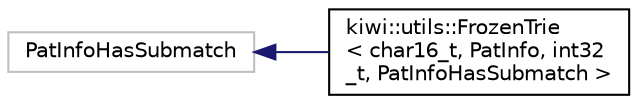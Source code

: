 digraph "Graphical Class Hierarchy"
{
 // LATEX_PDF_SIZE
  edge [fontname="Helvetica",fontsize="10",labelfontname="Helvetica",labelfontsize="10"];
  node [fontname="Helvetica",fontsize="10",shape=record];
  rankdir="LR";
  Node77 [label="PatInfoHasSubmatch",height=0.2,width=0.4,color="grey75", fillcolor="white", style="filled",tooltip=" "];
  Node77 -> Node0 [dir="back",color="midnightblue",fontsize="10",style="solid",fontname="Helvetica"];
  Node0 [label="kiwi::utils::FrozenTrie\l\< char16_t, PatInfo, int32\l_t, PatInfoHasSubmatch \>",height=0.2,width=0.4,color="black", fillcolor="white", style="filled",URL="$classkiwi_1_1utils_1_1FrozenTrie.html",tooltip=" "];
}
